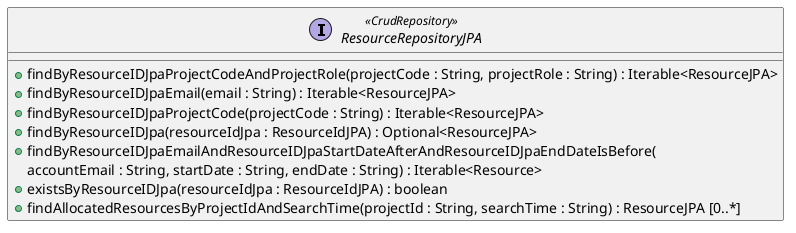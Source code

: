 @startuml
interface ResourceRepositoryJPA <<CrudRepository>>{

    + findByResourceIDJpaProjectCodeAndProjectRole(projectCode : String, projectRole : String) : Iterable<ResourceJPA>
    + findByResourceIDJpaEmail(email : String) : Iterable<ResourceJPA>
    + findByResourceIDJpaProjectCode(projectCode : String) : Iterable<ResourceJPA>
    + findByResourceIDJpa(resourceIdJpa : ResourceIdJPA) : Optional<ResourceJPA>
    + findByResourceIDJpaEmailAndResourceIDJpaStartDateAfterAndResourceIDJpaEndDateIsBefore(
    accountEmail : String, startDate : String, endDate : String) : Iterable<Resource>
    + existsByResourceIDJpa(resourceIdJpa : ResourceIdJPA) : boolean
    + findAllocatedResourcesByProjectIdAndSearchTime(projectId : String, searchTime : String) : ResourceJPA [0..*]

}

@enduml